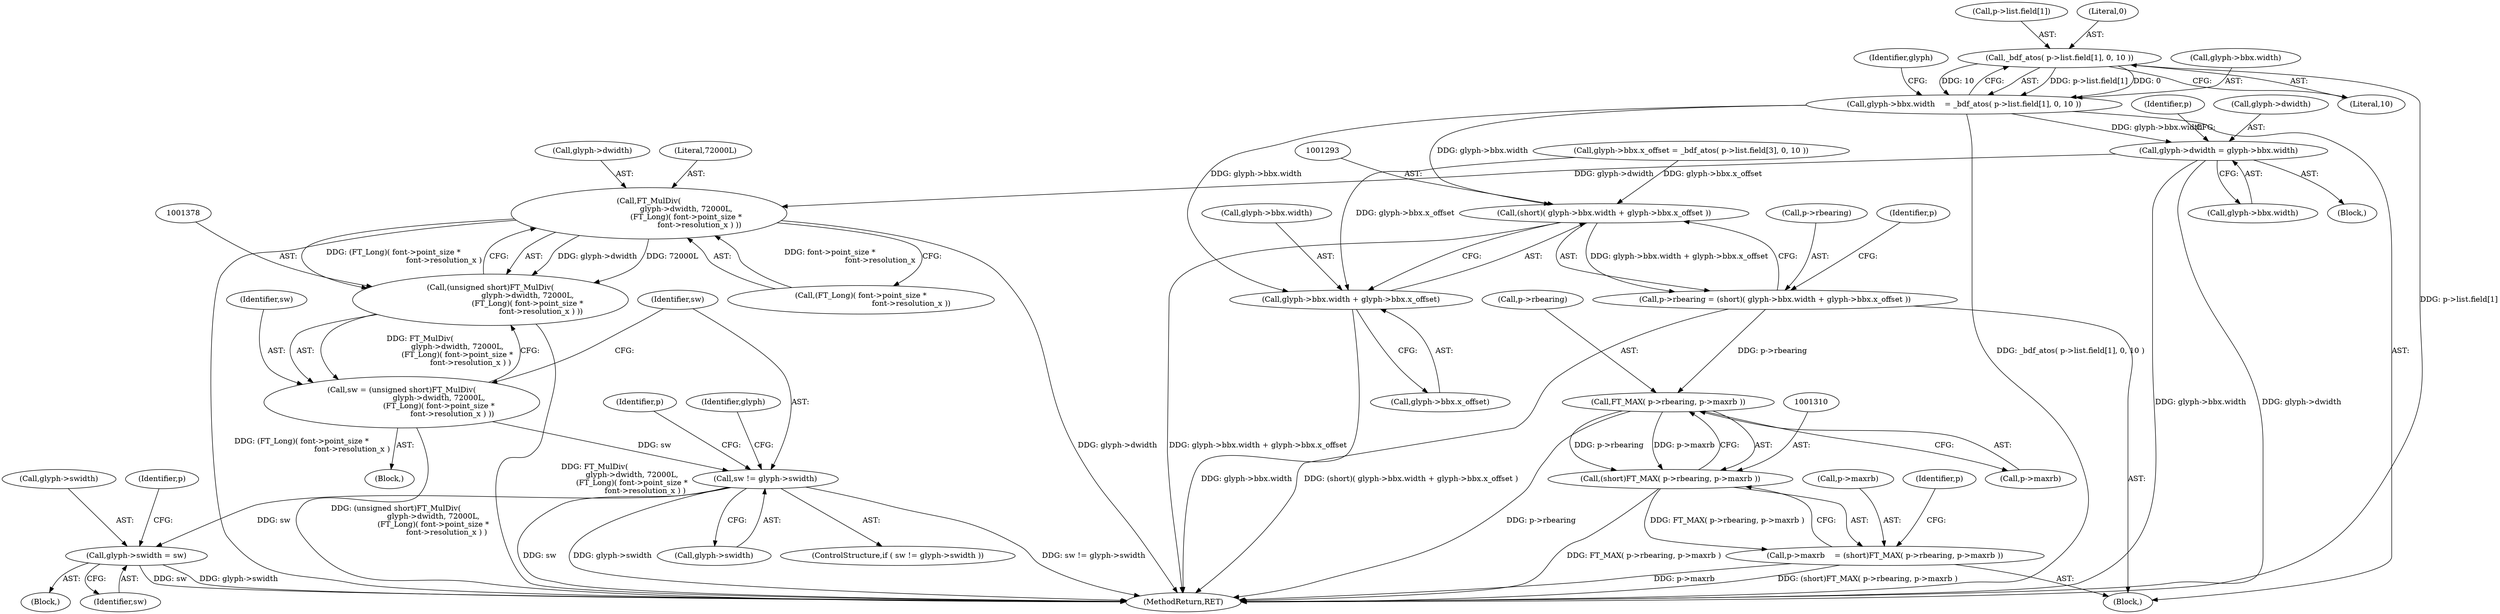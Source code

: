 digraph "0_savannah_7f2e4f4f553f6836be7683f66226afac3fa979b8@array" {
"1001167" [label="(Call,_bdf_atos( p->list.field[1], 0, 10 ))"];
"1001161" [label="(Call,glyph->bbx.width    = _bdf_atos( p->list.field[1], 0, 10 ))"];
"1001292" [label="(Call,(short)( glyph->bbx.width + glyph->bbx.x_offset ))"];
"1001288" [label="(Call,p->rbearing = (short)( glyph->bbx.width + glyph->bbx.x_offset ))"];
"1001311" [label="(Call,FT_MAX( p->rbearing, p->maxrb ))"];
"1001309" [label="(Call,(short)FT_MAX( p->rbearing, p->maxrb ))"];
"1001305" [label="(Call,p->maxrb    = (short)FT_MAX( p->rbearing, p->maxrb ))"];
"1001294" [label="(Call,glyph->bbx.width + glyph->bbx.x_offset)"];
"1001356" [label="(Call,glyph->dwidth = glyph->bbx.width)"];
"1001379" [label="(Call,FT_MulDiv(\n                               glyph->dwidth, 72000L,\n                               (FT_Long)( font->point_size *\n                                          font->resolution_x ) ))"];
"1001377" [label="(Call,(unsigned short)FT_MulDiv(\n                               glyph->dwidth, 72000L,\n                               (FT_Long)( font->point_size *\n                                          font->resolution_x ) ))"];
"1001375" [label="(Call,sw = (unsigned short)FT_MulDiv(\n                               glyph->dwidth, 72000L,\n                               (FT_Long)( font->point_size *\n                                          font->resolution_x ) ))"];
"1001394" [label="(Call,sw != glyph->swidth)"];
"1001400" [label="(Call,glyph->swidth = sw)"];
"1001176" [label="(Literal,10)"];
"1001193" [label="(Call,glyph->bbx.x_offset = _bdf_atos( p->list.field[3], 0, 10 ))"];
"1001161" [label="(Call,glyph->bbx.width    = _bdf_atos( p->list.field[1], 0, 10 ))"];
"1001356" [label="(Call,glyph->dwidth = glyph->bbx.width)"];
"1001408" [label="(Identifier,p)"];
"1001375" [label="(Call,sw = (unsigned short)FT_MulDiv(\n                               glyph->dwidth, 72000L,\n                               (FT_Long)( font->point_size *\n                                          font->resolution_x ) ))"];
"1001402" [label="(Identifier,glyph)"];
"1001315" [label="(Call,p->maxrb)"];
"1001288" [label="(Call,p->rbearing = (short)( glyph->bbx.width + glyph->bbx.x_offset ))"];
"1001404" [label="(Identifier,sw)"];
"1001380" [label="(Call,glyph->dwidth)"];
"1001167" [label="(Call,_bdf_atos( p->list.field[1], 0, 10 ))"];
"1001306" [label="(Call,p->maxrb)"];
"1001360" [label="(Call,glyph->bbx.width)"];
"1001401" [label="(Call,glyph->swidth)"];
"1001292" [label="(Call,(short)( glyph->bbx.width + glyph->bbx.x_offset ))"];
"1001137" [label="(Block,)"];
"1001168" [label="(Call,p->list.field[1])"];
"1001400" [label="(Call,glyph->swidth = sw)"];
"1001355" [label="(Block,)"];
"1001309" [label="(Call,(short)FT_MAX( p->rbearing, p->maxrb ))"];
"1001289" [label="(Call,p->rbearing)"];
"1001311" [label="(Call,FT_MAX( p->rbearing, p->maxrb ))"];
"1001305" [label="(Call,p->maxrb    = (short)FT_MAX( p->rbearing, p->maxrb ))"];
"1001180" [label="(Identifier,glyph)"];
"1001377" [label="(Call,(unsigned short)FT_MulDiv(\n                               glyph->dwidth, 72000L,\n                               (FT_Long)( font->point_size *\n                                          font->resolution_x ) ))"];
"1001376" [label="(Identifier,sw)"];
"1001300" [label="(Call,glyph->bbx.x_offset)"];
"1001379" [label="(Call,FT_MulDiv(\n                               glyph->dwidth, 72000L,\n                               (FT_Long)( font->point_size *\n                                          font->resolution_x ) ))"];
"1001384" [label="(Call,(FT_Long)( font->point_size *\n                                          font->resolution_x ))"];
"1001369" [label="(Identifier,p)"];
"1001395" [label="(Identifier,sw)"];
"1001441" [label="(Identifier,p)"];
"1001295" [label="(Call,glyph->bbx.width)"];
"1001383" [label="(Literal,72000L)"];
"1001373" [label="(Block,)"];
"1001562" [label="(MethodReturn,RET)"];
"1001294" [label="(Call,glyph->bbx.width + glyph->bbx.x_offset)"];
"1001162" [label="(Call,glyph->bbx.width)"];
"1001175" [label="(Literal,0)"];
"1001307" [label="(Identifier,p)"];
"1001399" [label="(Block,)"];
"1001357" [label="(Call,glyph->dwidth)"];
"1001396" [label="(Call,glyph->swidth)"];
"1001320" [label="(Identifier,p)"];
"1001312" [label="(Call,p->rbearing)"];
"1001394" [label="(Call,sw != glyph->swidth)"];
"1001393" [label="(ControlStructure,if ( sw != glyph->swidth ))"];
"1001167" -> "1001161"  [label="AST: "];
"1001167" -> "1001176"  [label="CFG: "];
"1001168" -> "1001167"  [label="AST: "];
"1001175" -> "1001167"  [label="AST: "];
"1001176" -> "1001167"  [label="AST: "];
"1001161" -> "1001167"  [label="CFG: "];
"1001167" -> "1001562"  [label="DDG: p->list.field[1]"];
"1001167" -> "1001161"  [label="DDG: p->list.field[1]"];
"1001167" -> "1001161"  [label="DDG: 0"];
"1001167" -> "1001161"  [label="DDG: 10"];
"1001161" -> "1001137"  [label="AST: "];
"1001162" -> "1001161"  [label="AST: "];
"1001180" -> "1001161"  [label="CFG: "];
"1001161" -> "1001562"  [label="DDG: _bdf_atos( p->list.field[1], 0, 10 )"];
"1001161" -> "1001292"  [label="DDG: glyph->bbx.width"];
"1001161" -> "1001294"  [label="DDG: glyph->bbx.width"];
"1001161" -> "1001356"  [label="DDG: glyph->bbx.width"];
"1001292" -> "1001288"  [label="AST: "];
"1001292" -> "1001294"  [label="CFG: "];
"1001293" -> "1001292"  [label="AST: "];
"1001294" -> "1001292"  [label="AST: "];
"1001288" -> "1001292"  [label="CFG: "];
"1001292" -> "1001562"  [label="DDG: glyph->bbx.width + glyph->bbx.x_offset"];
"1001292" -> "1001288"  [label="DDG: glyph->bbx.width + glyph->bbx.x_offset"];
"1001193" -> "1001292"  [label="DDG: glyph->bbx.x_offset"];
"1001288" -> "1001137"  [label="AST: "];
"1001289" -> "1001288"  [label="AST: "];
"1001307" -> "1001288"  [label="CFG: "];
"1001288" -> "1001562"  [label="DDG: (short)( glyph->bbx.width + glyph->bbx.x_offset )"];
"1001288" -> "1001311"  [label="DDG: p->rbearing"];
"1001311" -> "1001309"  [label="AST: "];
"1001311" -> "1001315"  [label="CFG: "];
"1001312" -> "1001311"  [label="AST: "];
"1001315" -> "1001311"  [label="AST: "];
"1001309" -> "1001311"  [label="CFG: "];
"1001311" -> "1001562"  [label="DDG: p->rbearing"];
"1001311" -> "1001309"  [label="DDG: p->rbearing"];
"1001311" -> "1001309"  [label="DDG: p->maxrb"];
"1001309" -> "1001305"  [label="AST: "];
"1001310" -> "1001309"  [label="AST: "];
"1001305" -> "1001309"  [label="CFG: "];
"1001309" -> "1001562"  [label="DDG: FT_MAX( p->rbearing, p->maxrb )"];
"1001309" -> "1001305"  [label="DDG: FT_MAX( p->rbearing, p->maxrb )"];
"1001305" -> "1001137"  [label="AST: "];
"1001306" -> "1001305"  [label="AST: "];
"1001320" -> "1001305"  [label="CFG: "];
"1001305" -> "1001562"  [label="DDG: (short)FT_MAX( p->rbearing, p->maxrb )"];
"1001305" -> "1001562"  [label="DDG: p->maxrb"];
"1001294" -> "1001300"  [label="CFG: "];
"1001295" -> "1001294"  [label="AST: "];
"1001300" -> "1001294"  [label="AST: "];
"1001294" -> "1001562"  [label="DDG: glyph->bbx.width"];
"1001193" -> "1001294"  [label="DDG: glyph->bbx.x_offset"];
"1001356" -> "1001355"  [label="AST: "];
"1001356" -> "1001360"  [label="CFG: "];
"1001357" -> "1001356"  [label="AST: "];
"1001360" -> "1001356"  [label="AST: "];
"1001369" -> "1001356"  [label="CFG: "];
"1001356" -> "1001562"  [label="DDG: glyph->dwidth"];
"1001356" -> "1001562"  [label="DDG: glyph->bbx.width"];
"1001356" -> "1001379"  [label="DDG: glyph->dwidth"];
"1001379" -> "1001377"  [label="AST: "];
"1001379" -> "1001384"  [label="CFG: "];
"1001380" -> "1001379"  [label="AST: "];
"1001383" -> "1001379"  [label="AST: "];
"1001384" -> "1001379"  [label="AST: "];
"1001377" -> "1001379"  [label="CFG: "];
"1001379" -> "1001562"  [label="DDG: glyph->dwidth"];
"1001379" -> "1001562"  [label="DDG: (FT_Long)( font->point_size *\n                                          font->resolution_x )"];
"1001379" -> "1001377"  [label="DDG: glyph->dwidth"];
"1001379" -> "1001377"  [label="DDG: 72000L"];
"1001379" -> "1001377"  [label="DDG: (FT_Long)( font->point_size *\n                                          font->resolution_x )"];
"1001384" -> "1001379"  [label="DDG: font->point_size *\n                                          font->resolution_x"];
"1001377" -> "1001375"  [label="AST: "];
"1001378" -> "1001377"  [label="AST: "];
"1001375" -> "1001377"  [label="CFG: "];
"1001377" -> "1001562"  [label="DDG: FT_MulDiv(\n                               glyph->dwidth, 72000L,\n                               (FT_Long)( font->point_size *\n                                          font->resolution_x ) )"];
"1001377" -> "1001375"  [label="DDG: FT_MulDiv(\n                               glyph->dwidth, 72000L,\n                               (FT_Long)( font->point_size *\n                                          font->resolution_x ) )"];
"1001375" -> "1001373"  [label="AST: "];
"1001376" -> "1001375"  [label="AST: "];
"1001395" -> "1001375"  [label="CFG: "];
"1001375" -> "1001562"  [label="DDG: (unsigned short)FT_MulDiv(\n                               glyph->dwidth, 72000L,\n                               (FT_Long)( font->point_size *\n                                          font->resolution_x ) )"];
"1001375" -> "1001394"  [label="DDG: sw"];
"1001394" -> "1001393"  [label="AST: "];
"1001394" -> "1001396"  [label="CFG: "];
"1001395" -> "1001394"  [label="AST: "];
"1001396" -> "1001394"  [label="AST: "];
"1001402" -> "1001394"  [label="CFG: "];
"1001441" -> "1001394"  [label="CFG: "];
"1001394" -> "1001562"  [label="DDG: sw != glyph->swidth"];
"1001394" -> "1001562"  [label="DDG: sw"];
"1001394" -> "1001562"  [label="DDG: glyph->swidth"];
"1001394" -> "1001400"  [label="DDG: sw"];
"1001400" -> "1001399"  [label="AST: "];
"1001400" -> "1001404"  [label="CFG: "];
"1001401" -> "1001400"  [label="AST: "];
"1001404" -> "1001400"  [label="AST: "];
"1001408" -> "1001400"  [label="CFG: "];
"1001400" -> "1001562"  [label="DDG: sw"];
"1001400" -> "1001562"  [label="DDG: glyph->swidth"];
}
